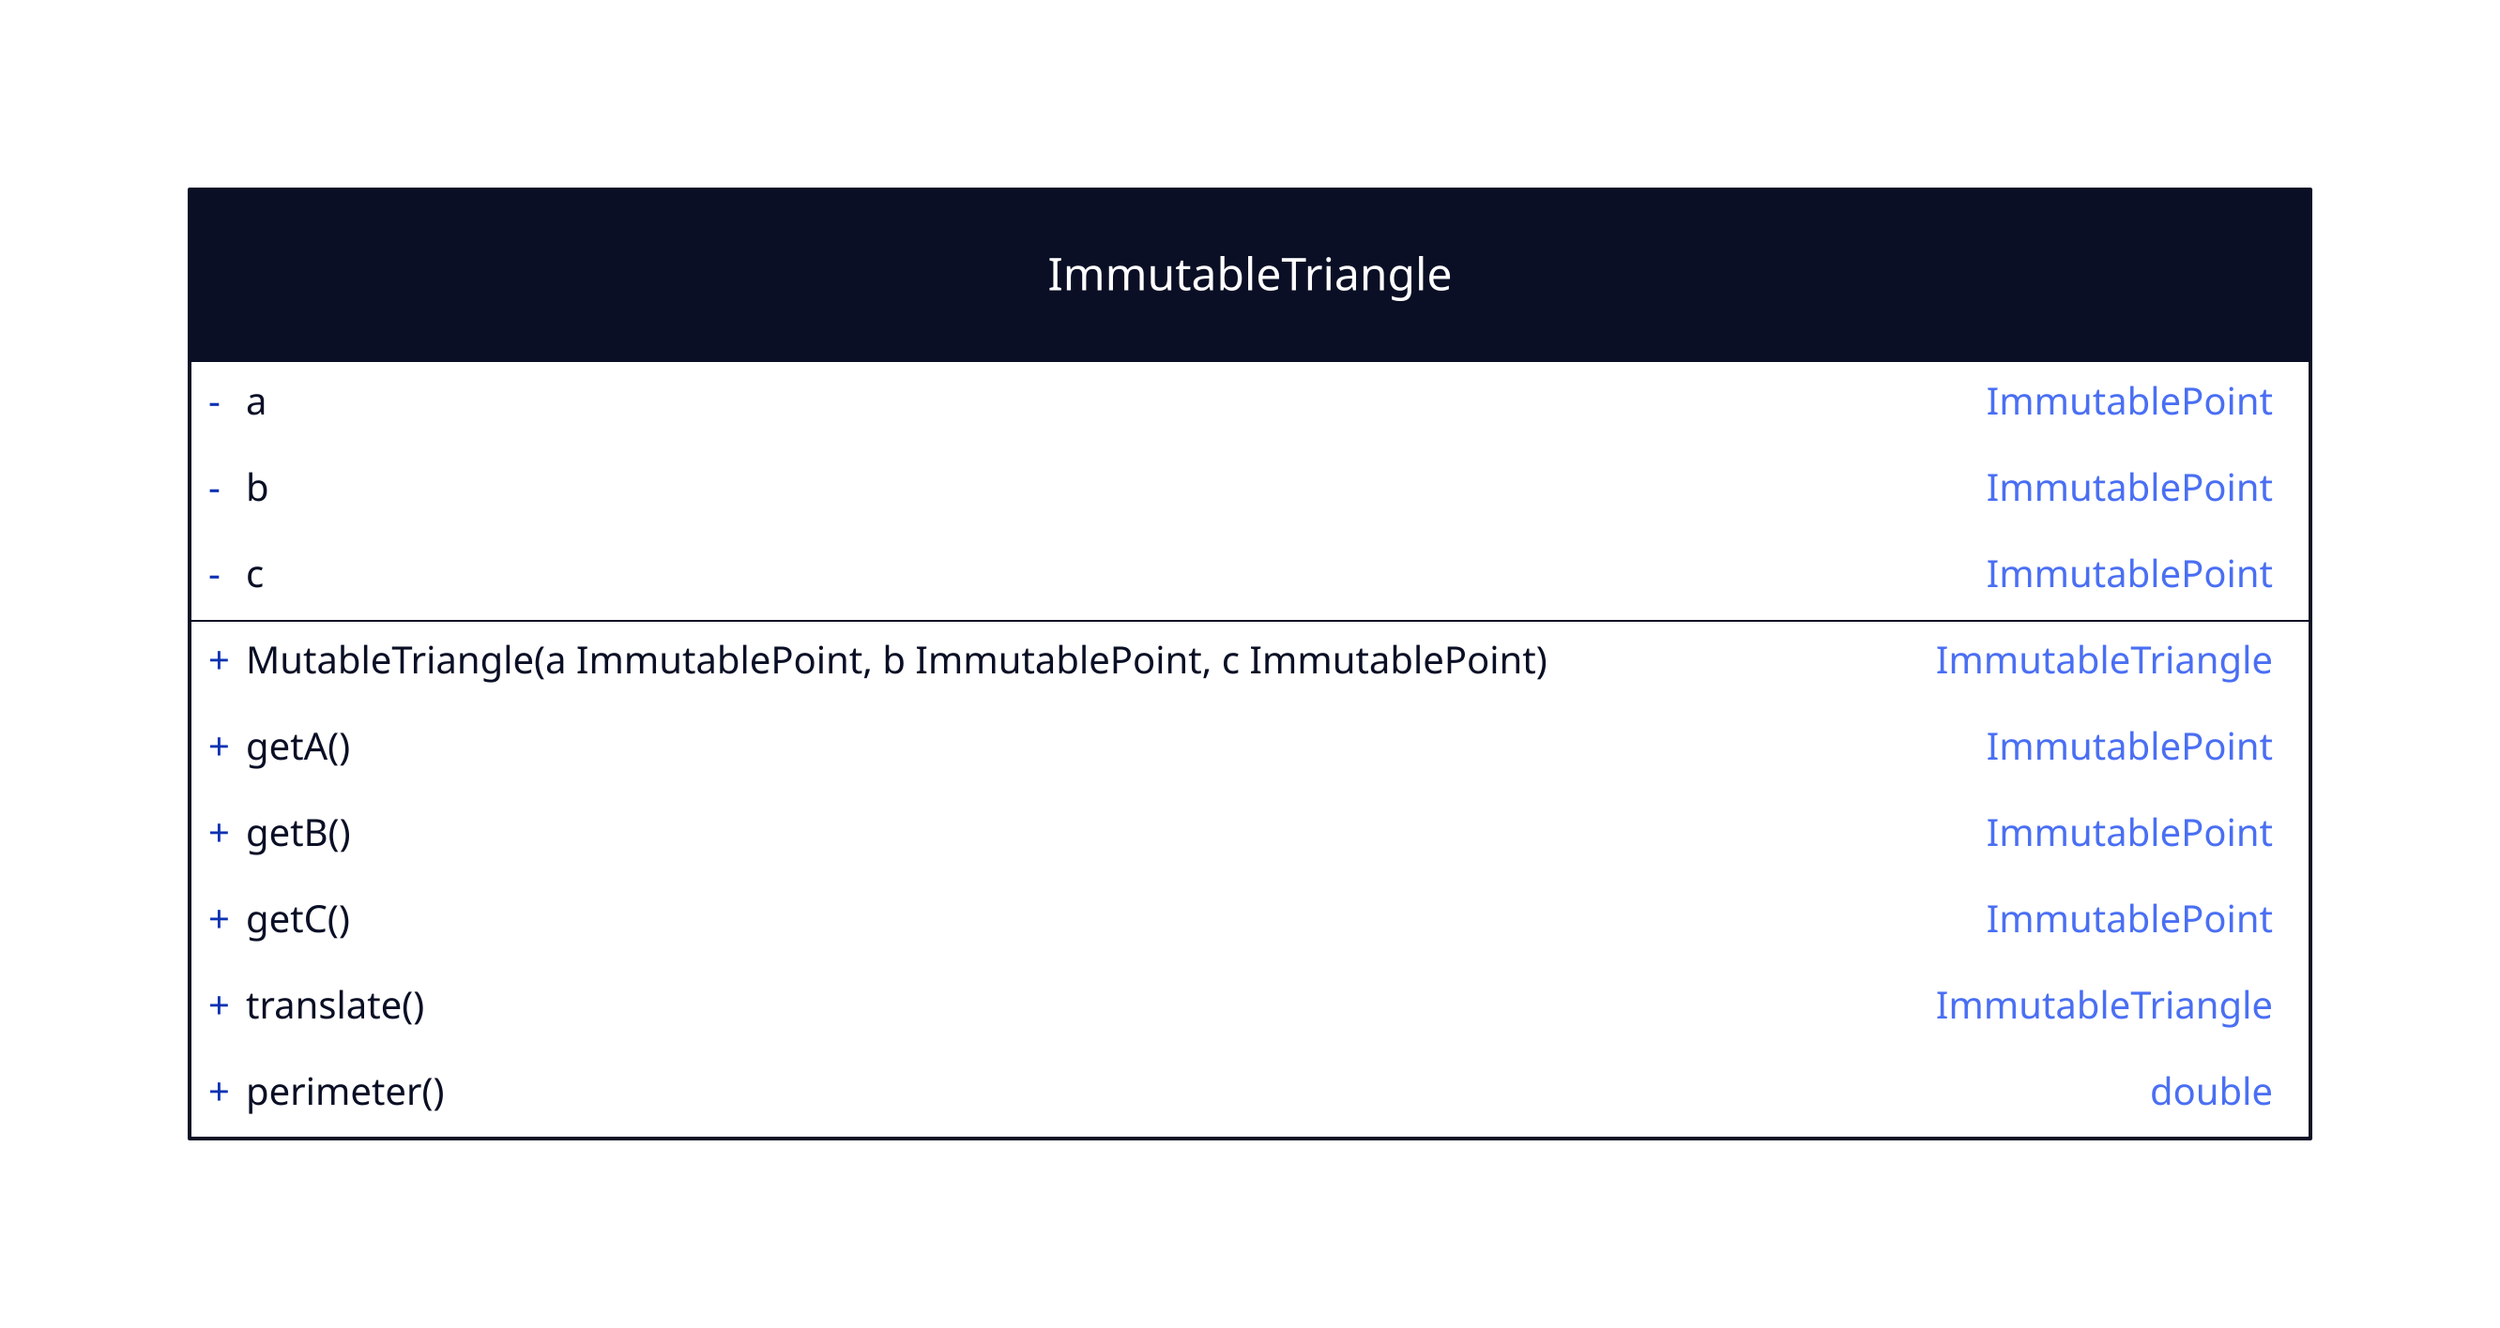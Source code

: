 ImmutableTriangle: {
  shape: class

  # fields
  -a: ImmutablePoint
  -b: ImmutablePoint
  -c: ImmutablePoint

  # constructor
  MutableTriangle(a ImmutablePoint, b ImmutablePoint, c ImmutablePoint): ImmutableTriangle

  # methods
  getA(): ImmutablePoint
  getB(): ImmutablePoint
  getC(): ImmutablePoint
  translate(): ImmutableTriangle
  perimeter(): double
}
